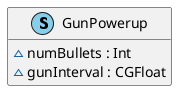 @startuml
' STYLE START
hide empty members

skinparam shadowing false
<style>
document {
  BackgroundColor transparent
  Margin 0
}
</style>
' STYLE END

class GunPowerup << (S, SkyBlue) >> { 
  ~numBullets : Int
  ~gunInterval : CGFloat
}
@enduml